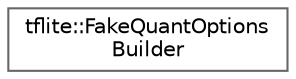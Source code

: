digraph "Graphical Class Hierarchy"
{
 // LATEX_PDF_SIZE
  bgcolor="transparent";
  edge [fontname=Helvetica,fontsize=10,labelfontname=Helvetica,labelfontsize=10];
  node [fontname=Helvetica,fontsize=10,shape=box,height=0.2,width=0.4];
  rankdir="LR";
  Node0 [id="Node000000",label="tflite::FakeQuantOptions\lBuilder",height=0.2,width=0.4,color="grey40", fillcolor="white", style="filled",URL="$structtflite_1_1_fake_quant_options_builder.html",tooltip=" "];
}
